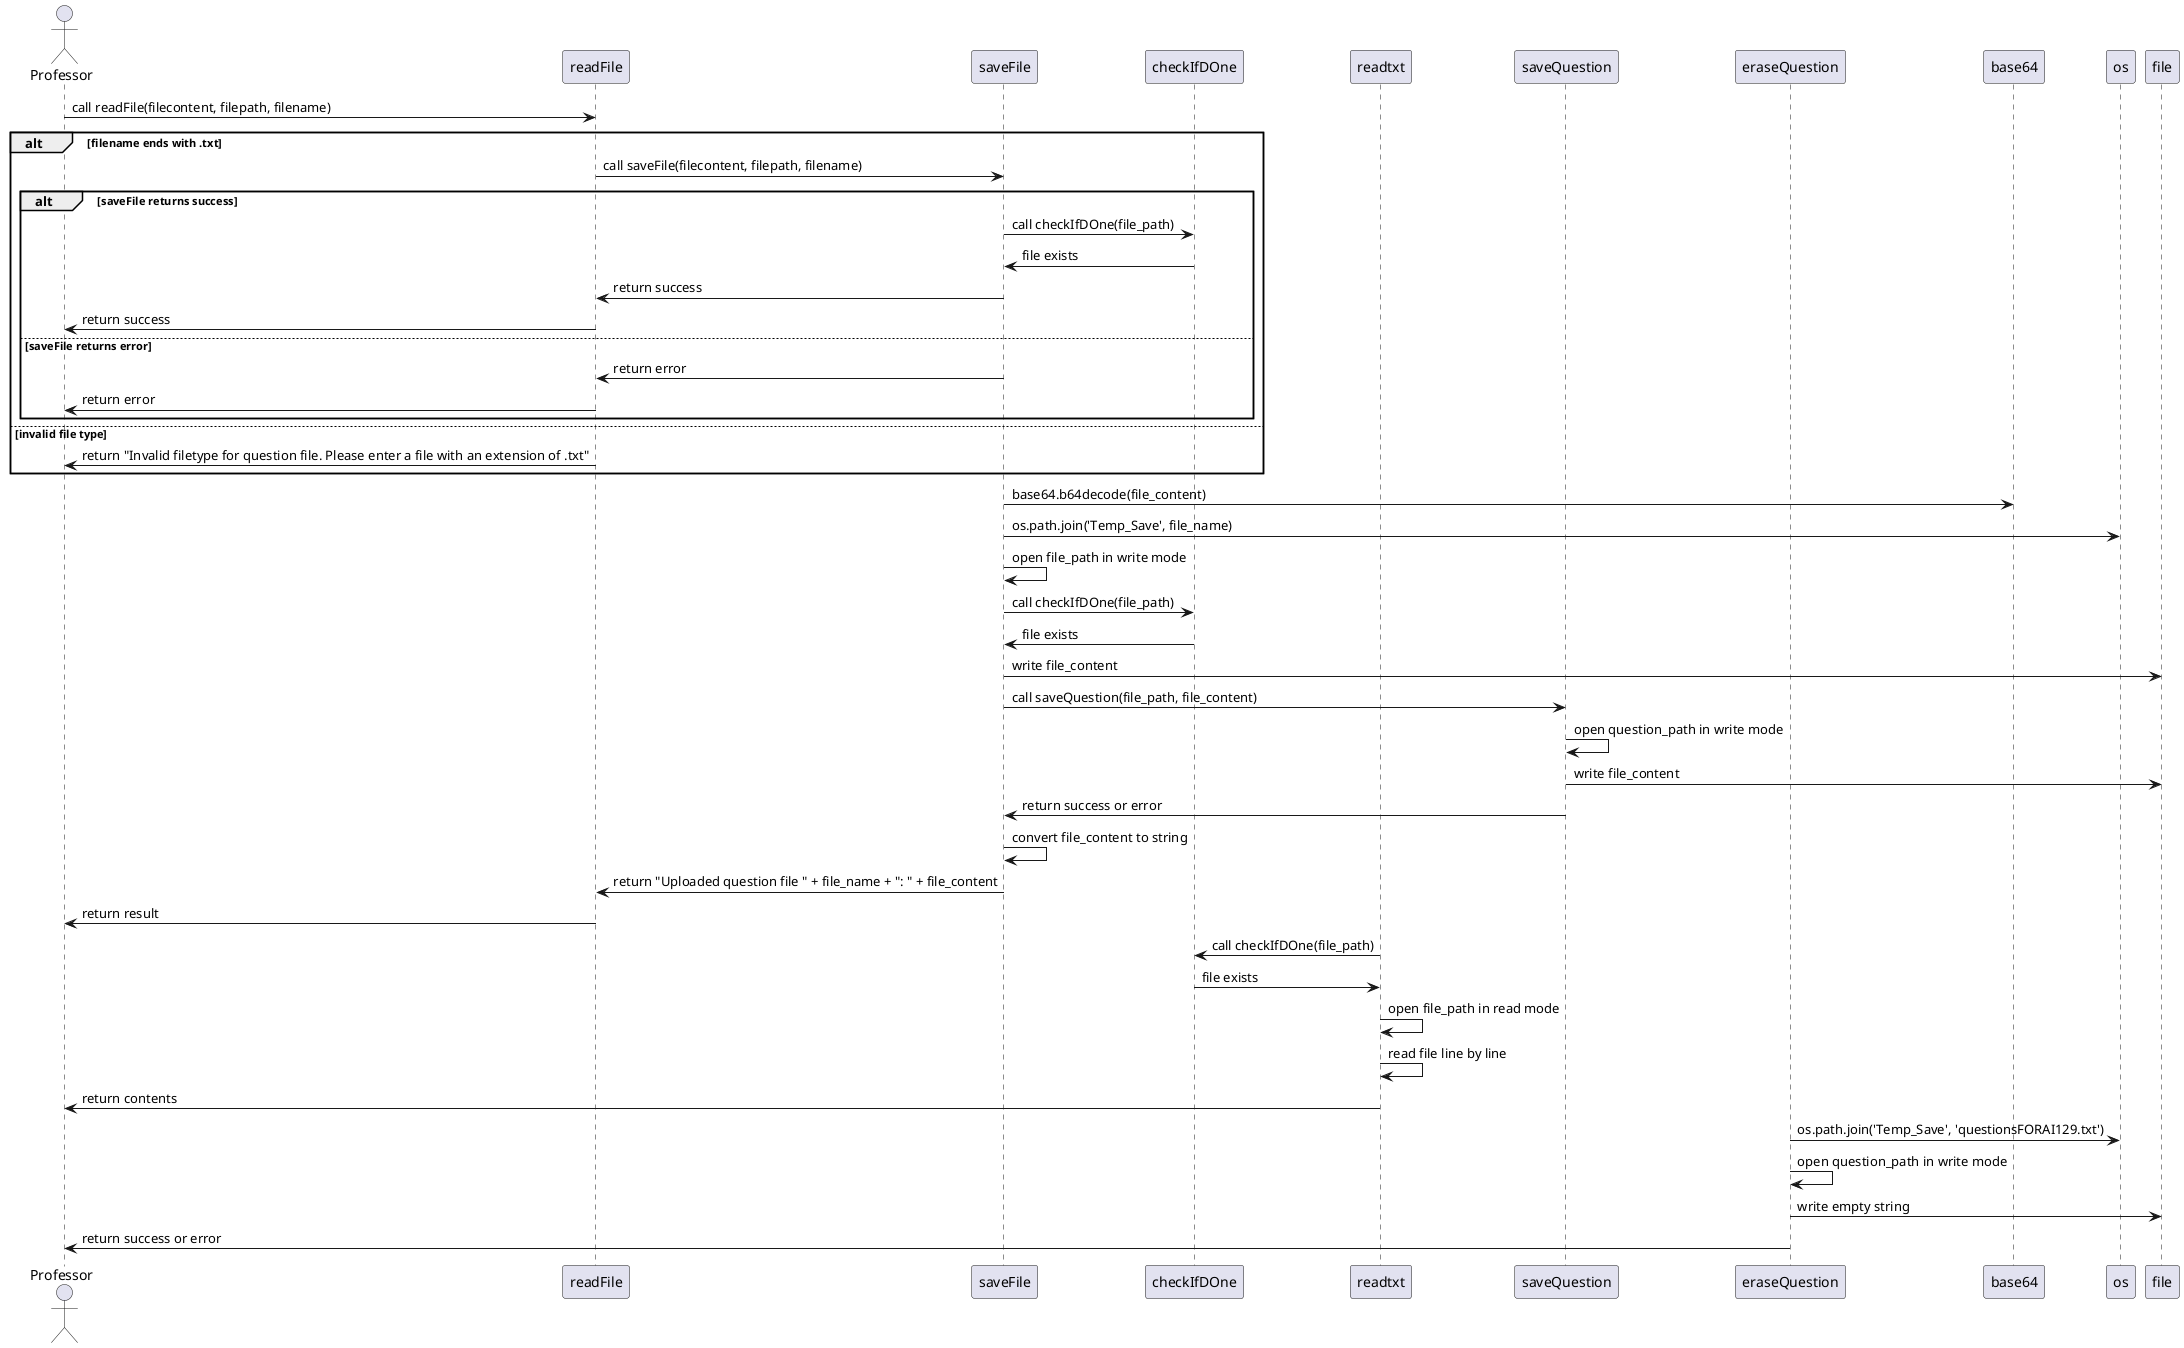 @startuml
actor Professor

participant readFile
participant saveFile
participant checkIfDOne
participant readtxt
participant saveQuestion
participant eraseQuestion

Professor -> readFile: call readFile(filecontent, filepath, filename)
alt filename ends with .txt
    readFile -> saveFile: call saveFile(filecontent, filepath, filename)
    alt saveFile returns success
        saveFile -> checkIfDOne: call checkIfDOne(file_path)
        checkIfDOne -> saveFile: file exists
        saveFile -> readFile: return success
        readFile -> Professor: return success
    else saveFile returns error
        saveFile -> readFile: return error
        readFile -> Professor: return error
    end
else invalid file type
    readFile -> Professor: return "Invalid filetype for question file. Please enter a file with an extension of .txt"
end

saveFile -> base64: base64.b64decode(file_content)
saveFile -> os: os.path.join('Temp_Save', file_name)
saveFile -> saveFile: open file_path in write mode
saveFile -> checkIfDOne: call checkIfDOne(file_path)
checkIfDOne -> saveFile: file exists
saveFile -> file: write file_content
saveFile -> saveQuestion: call saveQuestion(file_path, file_content)
saveQuestion -> saveQuestion: open question_path in write mode
saveQuestion -> file: write file_content
saveQuestion -> saveFile: return success or error
saveFile -> saveFile: convert file_content to string
saveFile -> readFile: return "Uploaded question file " + file_name + ": " + file_content

readFile -> Professor: return result

readtxt -> checkIfDOne: call checkIfDOne(file_path)
checkIfDOne -> readtxt: file exists
readtxt -> readtxt: open file_path in read mode
readtxt -> readtxt: read file line by line
readtxt -> Professor: return contents

eraseQuestion -> os: os.path.join('Temp_Save', 'questionsFORAI129.txt')
eraseQuestion -> eraseQuestion: open question_path in write mode
eraseQuestion -> file: write empty string
eraseQuestion -> Professor: return success or error
@enduml
